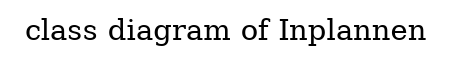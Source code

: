 digraph "class diagram of Inplannen" {
	graph [bgcolor=white,
		label="class diagram of Inplannen",
		rankdir=LR
	];
	node [label="\N"];
	edge [fontsize=11,
		minlen=4
	];
}
